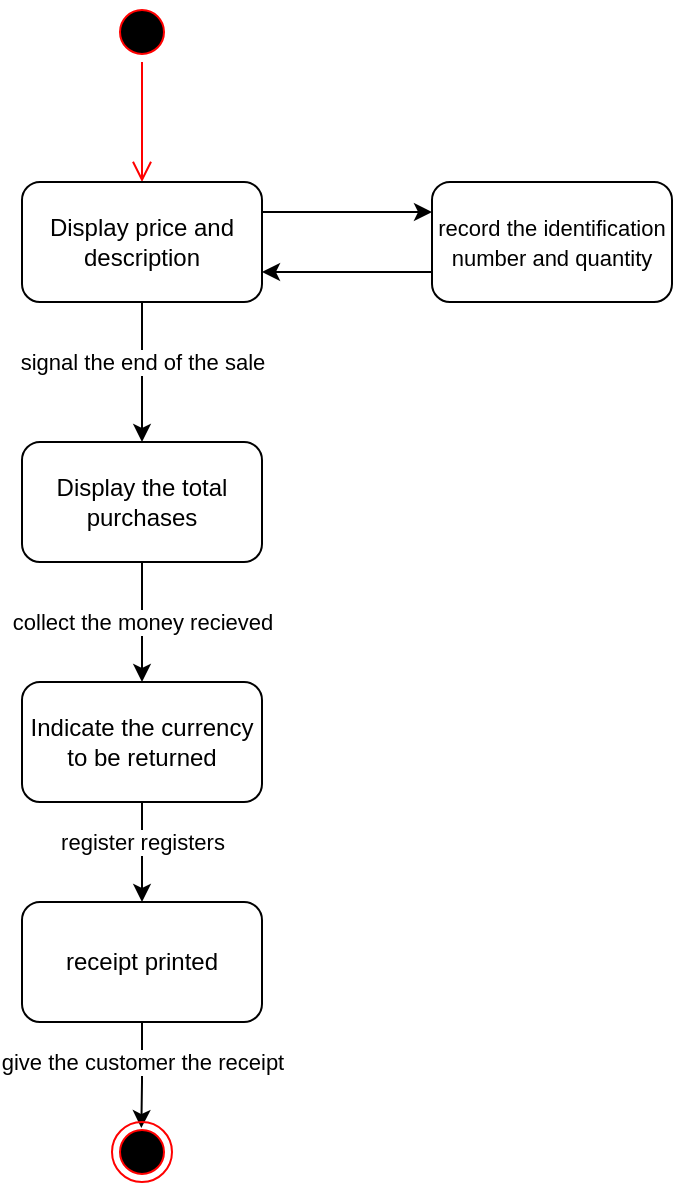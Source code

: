 <mxfile version="15.8.2" type="github">
  <diagram id="RyE1j-cbQ4ZHE5wGzHm8" name="Q4">
    <mxGraphModel dx="544" dy="866" grid="1" gridSize="10" guides="1" tooltips="1" connect="1" arrows="1" fold="1" page="1" pageScale="1" pageWidth="850" pageHeight="1100" math="0" shadow="0">
      <root>
        <mxCell id="0" />
        <mxCell id="1" parent="0" />
        <mxCell id="82TJ2netmh_AsyFb1BPd-1" value="" style="ellipse;html=1;shape=startState;fillColor=#000000;strokeColor=#ff0000;" vertex="1" parent="1">
          <mxGeometry x="340" y="50" width="30" height="30" as="geometry" />
        </mxCell>
        <mxCell id="82TJ2netmh_AsyFb1BPd-2" value="" style="edgeStyle=orthogonalEdgeStyle;html=1;verticalAlign=bottom;endArrow=open;endSize=8;strokeColor=#ff0000;rounded=0;" edge="1" source="82TJ2netmh_AsyFb1BPd-1" parent="1">
          <mxGeometry relative="1" as="geometry">
            <mxPoint x="355" y="140" as="targetPoint" />
          </mxGeometry>
        </mxCell>
        <mxCell id="82TJ2netmh_AsyFb1BPd-6" style="edgeStyle=orthogonalEdgeStyle;rounded=0;orthogonalLoop=1;jettySize=auto;html=1;exitX=1;exitY=0.25;exitDx=0;exitDy=0;entryX=0;entryY=0.25;entryDx=0;entryDy=0;" edge="1" parent="1" source="82TJ2netmh_AsyFb1BPd-4" target="82TJ2netmh_AsyFb1BPd-5">
          <mxGeometry relative="1" as="geometry" />
        </mxCell>
        <mxCell id="82TJ2netmh_AsyFb1BPd-10" style="edgeStyle=orthogonalEdgeStyle;rounded=0;orthogonalLoop=1;jettySize=auto;html=1;exitX=0.5;exitY=1;exitDx=0;exitDy=0;entryX=0.5;entryY=0;entryDx=0;entryDy=0;" edge="1" parent="1" source="82TJ2netmh_AsyFb1BPd-4" target="82TJ2netmh_AsyFb1BPd-9">
          <mxGeometry relative="1" as="geometry">
            <Array as="points">
              <mxPoint x="355" y="240" />
              <mxPoint x="355" y="240" />
            </Array>
          </mxGeometry>
        </mxCell>
        <mxCell id="82TJ2netmh_AsyFb1BPd-11" value="signal the end of the sale" style="edgeLabel;html=1;align=center;verticalAlign=middle;resizable=0;points=[];" vertex="1" connectable="0" parent="82TJ2netmh_AsyFb1BPd-10">
          <mxGeometry x="0.362" relative="1" as="geometry">
            <mxPoint y="-18" as="offset" />
          </mxGeometry>
        </mxCell>
        <mxCell id="82TJ2netmh_AsyFb1BPd-4" value="Display price and description" style="rounded=1;whiteSpace=wrap;html=1;" vertex="1" parent="1">
          <mxGeometry x="295" y="140" width="120" height="60" as="geometry" />
        </mxCell>
        <mxCell id="82TJ2netmh_AsyFb1BPd-7" style="edgeStyle=orthogonalEdgeStyle;rounded=0;orthogonalLoop=1;jettySize=auto;html=1;exitX=0;exitY=0.75;exitDx=0;exitDy=0;entryX=1;entryY=0.75;entryDx=0;entryDy=0;" edge="1" parent="1" source="82TJ2netmh_AsyFb1BPd-5" target="82TJ2netmh_AsyFb1BPd-4">
          <mxGeometry relative="1" as="geometry" />
        </mxCell>
        <mxCell id="82TJ2netmh_AsyFb1BPd-5" value="&lt;span style=&quot;font-size: 11px ; background-color: rgb(255 , 255 , 255)&quot;&gt;record the identification number and quantity&lt;/span&gt;" style="rounded=1;whiteSpace=wrap;html=1;" vertex="1" parent="1">
          <mxGeometry x="500" y="140" width="120" height="60" as="geometry" />
        </mxCell>
        <mxCell id="82TJ2netmh_AsyFb1BPd-13" value="collect the money recieved" style="edgeStyle=orthogonalEdgeStyle;rounded=0;orthogonalLoop=1;jettySize=auto;html=1;exitX=0.5;exitY=1;exitDx=0;exitDy=0;entryX=0.5;entryY=0;entryDx=0;entryDy=0;" edge="1" parent="1" source="82TJ2netmh_AsyFb1BPd-9" target="82TJ2netmh_AsyFb1BPd-12">
          <mxGeometry relative="1" as="geometry" />
        </mxCell>
        <mxCell id="82TJ2netmh_AsyFb1BPd-9" value="Display the total purchases" style="rounded=1;whiteSpace=wrap;html=1;" vertex="1" parent="1">
          <mxGeometry x="295" y="270" width="120" height="60" as="geometry" />
        </mxCell>
        <mxCell id="82TJ2netmh_AsyFb1BPd-15" style="edgeStyle=orthogonalEdgeStyle;rounded=0;orthogonalLoop=1;jettySize=auto;html=1;exitX=0.5;exitY=1;exitDx=0;exitDy=0;entryX=0.5;entryY=0;entryDx=0;entryDy=0;" edge="1" parent="1" source="82TJ2netmh_AsyFb1BPd-12" target="82TJ2netmh_AsyFb1BPd-14">
          <mxGeometry relative="1" as="geometry" />
        </mxCell>
        <mxCell id="82TJ2netmh_AsyFb1BPd-17" value="register registers" style="edgeLabel;html=1;align=center;verticalAlign=middle;resizable=0;points=[];" vertex="1" connectable="0" parent="82TJ2netmh_AsyFb1BPd-15">
          <mxGeometry x="0.375" relative="1" as="geometry">
            <mxPoint y="-15" as="offset" />
          </mxGeometry>
        </mxCell>
        <mxCell id="82TJ2netmh_AsyFb1BPd-12" value="Indicate the currency to be returned" style="rounded=1;whiteSpace=wrap;html=1;" vertex="1" parent="1">
          <mxGeometry x="295" y="390" width="120" height="60" as="geometry" />
        </mxCell>
        <mxCell id="82TJ2netmh_AsyFb1BPd-18" style="edgeStyle=orthogonalEdgeStyle;rounded=0;orthogonalLoop=1;jettySize=auto;html=1;exitX=0.5;exitY=1;exitDx=0;exitDy=0;entryX=0.489;entryY=0.1;entryDx=0;entryDy=0;entryPerimeter=0;" edge="1" parent="1" source="82TJ2netmh_AsyFb1BPd-14" target="82TJ2netmh_AsyFb1BPd-16">
          <mxGeometry relative="1" as="geometry">
            <Array as="points">
              <mxPoint x="355" y="590" />
            </Array>
          </mxGeometry>
        </mxCell>
        <mxCell id="82TJ2netmh_AsyFb1BPd-19" value="give the customer the receipt" style="edgeLabel;html=1;align=center;verticalAlign=middle;resizable=0;points=[];" vertex="1" connectable="0" parent="82TJ2netmh_AsyFb1BPd-18">
          <mxGeometry x="0.252" relative="1" as="geometry">
            <mxPoint y="-13" as="offset" />
          </mxGeometry>
        </mxCell>
        <mxCell id="82TJ2netmh_AsyFb1BPd-14" value="receipt printed" style="rounded=1;whiteSpace=wrap;html=1;" vertex="1" parent="1">
          <mxGeometry x="295" y="500" width="120" height="60" as="geometry" />
        </mxCell>
        <mxCell id="82TJ2netmh_AsyFb1BPd-16" value="" style="ellipse;html=1;shape=endState;fillColor=#000000;strokeColor=#ff0000;" vertex="1" parent="1">
          <mxGeometry x="340" y="610" width="30" height="30" as="geometry" />
        </mxCell>
      </root>
    </mxGraphModel>
  </diagram>
</mxfile>
